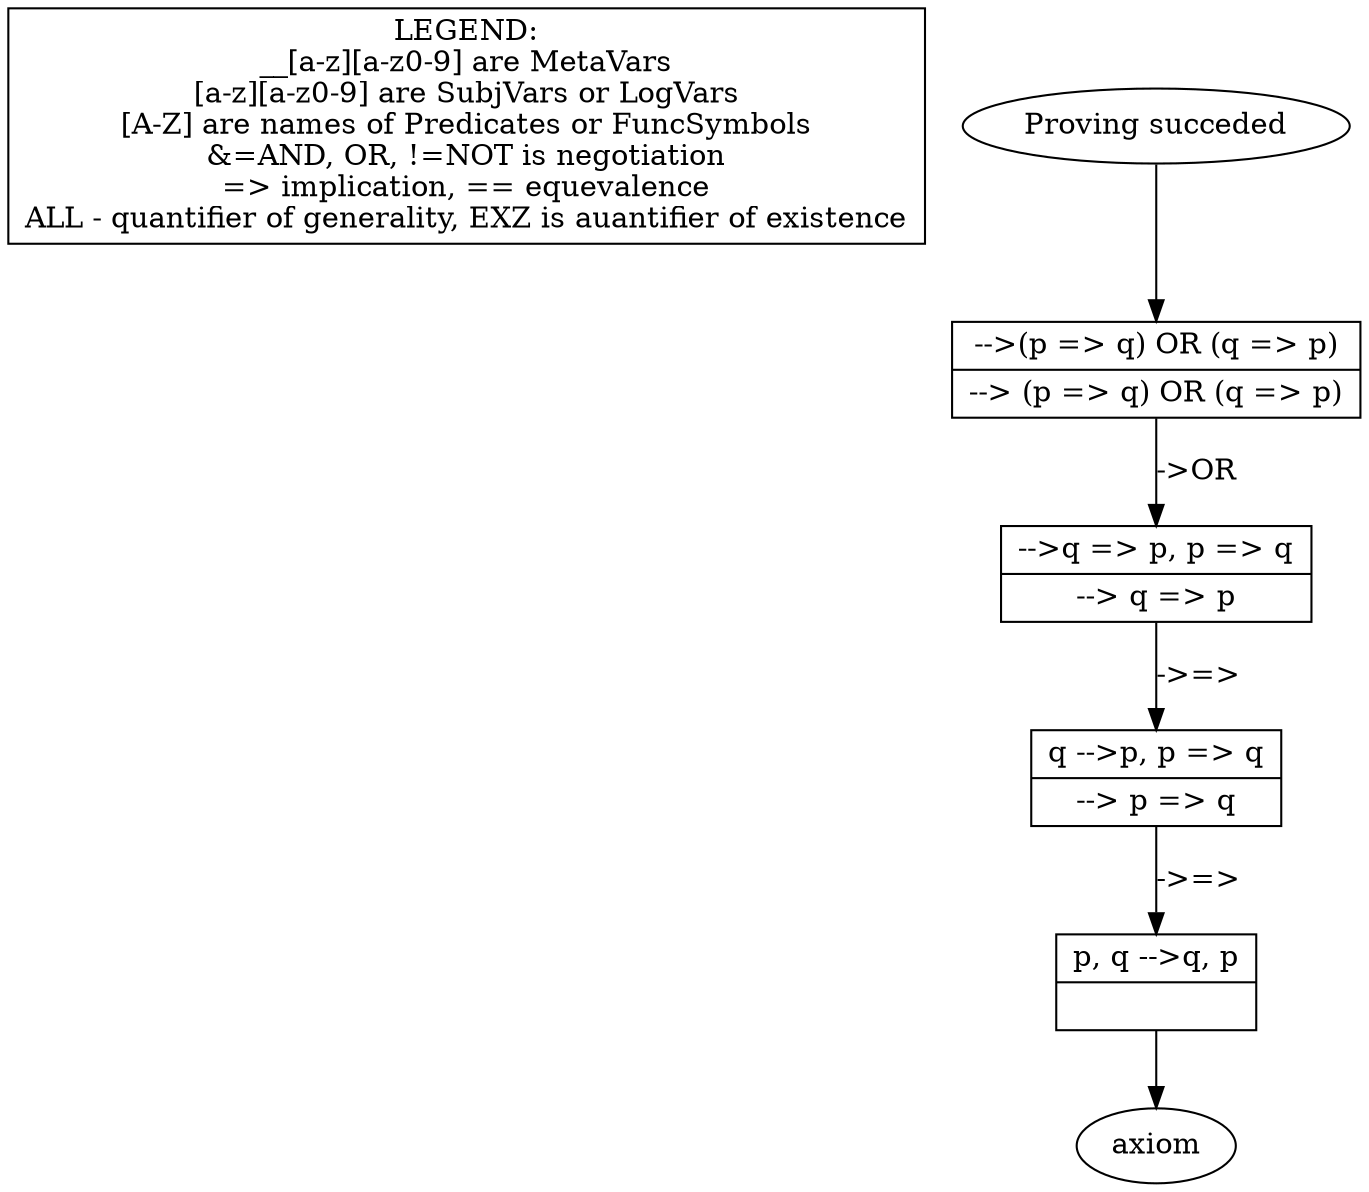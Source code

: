 digraph X {
legend [shape=box,label="LEGEND:\n__[a-z][a-z0-9] are MetaVars\n[a-z][a-z0-9] are SubjVars or LogVars\n[A-Z] are names of Predicates or FuncSymbols\n&=AND, OR, !=NOT is negotiation\n=> implication, == equevalence\nALL - quantifier of generality, EXZ is auantifier of existence"];	5 [label="Proving succeded"]
	5 -> 0
	4 [label="axiom"]
	3 [shape=record,label="{<seq> p, q --\>q, p |<lastfip>  }"];
	3 -> 4 [label=""]
	2 [shape=record,label="{<seq> q --\>p, p =\> q |<lastfip> --\> p =\> q }"];
	2 -> 3 [label="->=>"]
	1 [shape=record,label="{<seq>  --\>q =\> p, p =\> q |<lastfip> --\> q =\> p }"];
	1 -> 2 [label="->=>"]
	0 [shape=record,label="{<seq>  --\>(p =\> q) OR (q =\> p) |<lastfip> --\> (p =\> q) OR (q =\> p) }"];
	0 -> 1 [label="->OR"]
}
